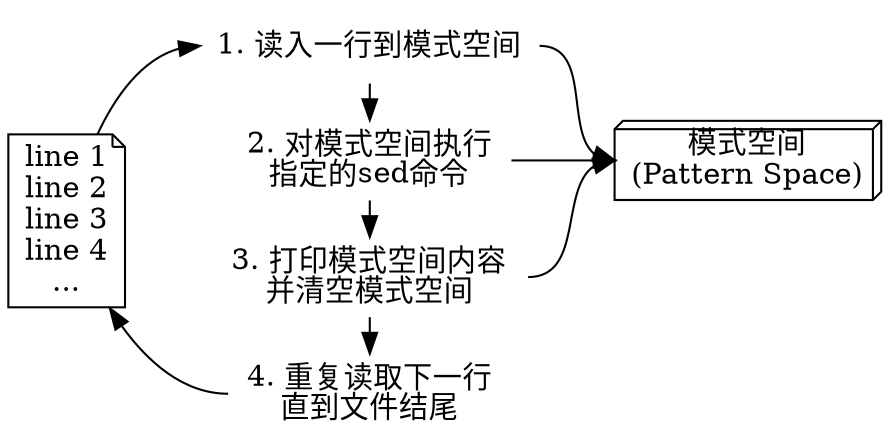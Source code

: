 digraph sed {
	rankdir=LR;
	node[shape=record];
	file[label="line 1\nline 2\nline 3\nline 4\n...",shape=note];
	read[label="1. 读入一行到模式空间",shape=plaintext];
	exec[label="2. 对模式空间执行\n指定的sed命令",shape=plaintext];
	print[label="3. 打印模式空间内容\n并清空模式空间",shape=plaintext];
	repeat[label="4. 重复读取下一行\n直到文件结尾",shape=plaintext];
	pattern[label="模式空间\n(Pattern Space)",shape=box3d];
	file -> read:w;
	read:e -> pattern:w;
	read -> exec;
	exec:e -> pattern:w;
	exec -> print;
	print:e -> pattern:w;
	print -> repeat;
	repeat:w -> file;
	{rank = same;read;exec;print;repeat;}
}